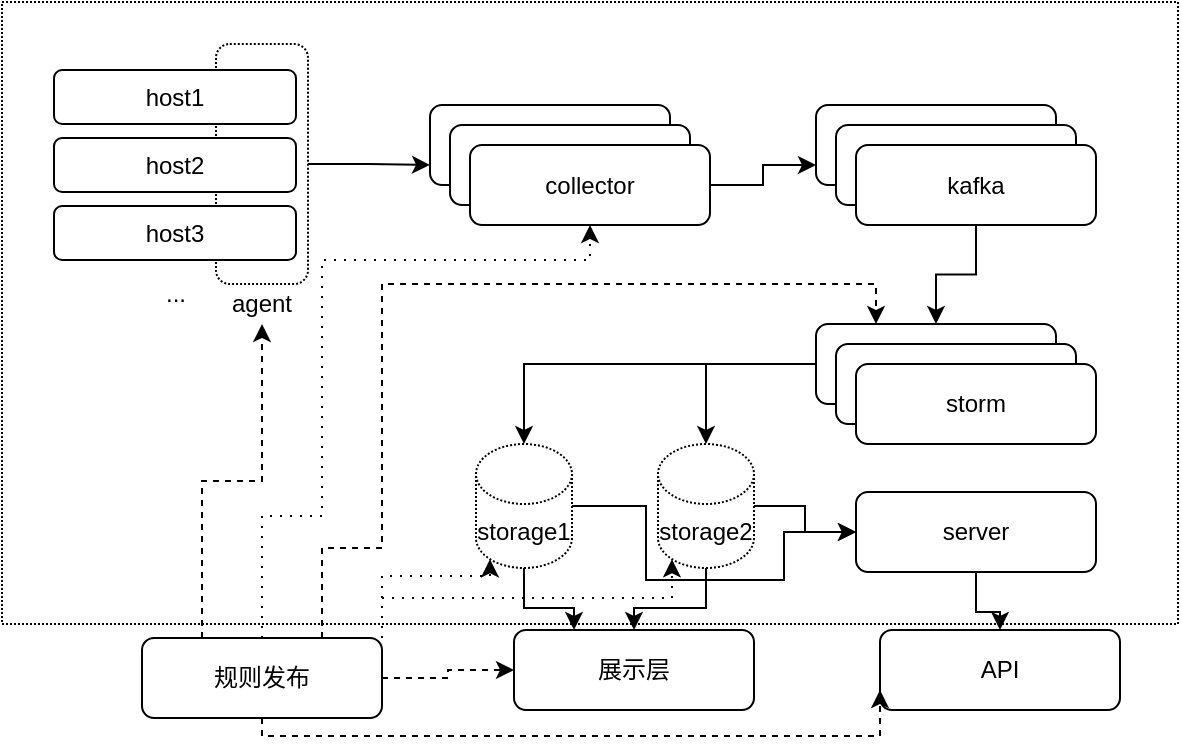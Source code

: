 <mxfile version="13.10.1" type="github">
  <diagram id="RqA7gkf1sfRdEyldcE1K" name="Page-1">
    <mxGraphModel dx="946" dy="557" grid="0" gridSize="10" guides="1" tooltips="1" connect="1" arrows="1" fold="1" page="1" pageScale="1" pageWidth="827" pageHeight="1169" math="0" shadow="0">
      <root>
        <mxCell id="0" />
        <mxCell id="1" parent="0" />
        <mxCell id="BtfTo6FAUonUfdYVLxbR-29" value="" style="rounded=0;whiteSpace=wrap;html=1;dashed=1;dashPattern=1 1;" vertex="1" parent="1">
          <mxGeometry x="19" y="100" width="588" height="311" as="geometry" />
        </mxCell>
        <mxCell id="BtfTo6FAUonUfdYVLxbR-17" style="edgeStyle=orthogonalEdgeStyle;rounded=0;orthogonalLoop=1;jettySize=auto;html=1;entryX=0;entryY=0.75;entryDx=0;entryDy=0;" edge="1" parent="1" source="BtfTo6FAUonUfdYVLxbR-7" target="BtfTo6FAUonUfdYVLxbR-5">
          <mxGeometry relative="1" as="geometry" />
        </mxCell>
        <mxCell id="BtfTo6FAUonUfdYVLxbR-7" value="" style="rounded=1;whiteSpace=wrap;html=1;dashed=1;dashPattern=1 1;" vertex="1" parent="1">
          <mxGeometry x="126" y="121" width="46" height="120" as="geometry" />
        </mxCell>
        <mxCell id="BtfTo6FAUonUfdYVLxbR-1" value="host1" style="rounded=1;whiteSpace=wrap;html=1;" vertex="1" parent="1">
          <mxGeometry x="45" y="134" width="121" height="27" as="geometry" />
        </mxCell>
        <mxCell id="BtfTo6FAUonUfdYVLxbR-2" value="host2" style="rounded=1;whiteSpace=wrap;html=1;" vertex="1" parent="1">
          <mxGeometry x="45" y="168" width="121" height="27" as="geometry" />
        </mxCell>
        <mxCell id="BtfTo6FAUonUfdYVLxbR-3" value="host3" style="rounded=1;whiteSpace=wrap;html=1;" vertex="1" parent="1">
          <mxGeometry x="45" y="202" width="121" height="27" as="geometry" />
        </mxCell>
        <mxCell id="BtfTo6FAUonUfdYVLxbR-4" value="..." style="text;html=1;strokeColor=none;fillColor=none;align=center;verticalAlign=middle;whiteSpace=wrap;rounded=0;" vertex="1" parent="1">
          <mxGeometry x="86" y="236" width="40" height="20" as="geometry" />
        </mxCell>
        <mxCell id="BtfTo6FAUonUfdYVLxbR-5" value="" style="rounded=1;whiteSpace=wrap;html=1;" vertex="1" parent="1">
          <mxGeometry x="233" y="151.5" width="120" height="40" as="geometry" />
        </mxCell>
        <mxCell id="BtfTo6FAUonUfdYVLxbR-8" value="agent" style="text;html=1;strokeColor=none;fillColor=none;align=center;verticalAlign=middle;whiteSpace=wrap;rounded=0;dashed=1;dashPattern=1 1;" vertex="1" parent="1">
          <mxGeometry x="129" y="241" width="40" height="20" as="geometry" />
        </mxCell>
        <mxCell id="BtfTo6FAUonUfdYVLxbR-9" value="" style="rounded=1;whiteSpace=wrap;html=1;" vertex="1" parent="1">
          <mxGeometry x="243" y="161.5" width="120" height="40" as="geometry" />
        </mxCell>
        <mxCell id="BtfTo6FAUonUfdYVLxbR-18" style="edgeStyle=orthogonalEdgeStyle;rounded=0;orthogonalLoop=1;jettySize=auto;html=1;entryX=0;entryY=0.75;entryDx=0;entryDy=0;" edge="1" parent="1" source="BtfTo6FAUonUfdYVLxbR-10" target="BtfTo6FAUonUfdYVLxbR-14">
          <mxGeometry relative="1" as="geometry" />
        </mxCell>
        <mxCell id="BtfTo6FAUonUfdYVLxbR-10" value="collector" style="rounded=1;whiteSpace=wrap;html=1;" vertex="1" parent="1">
          <mxGeometry x="253" y="171.5" width="120" height="40" as="geometry" />
        </mxCell>
        <mxCell id="BtfTo6FAUonUfdYVLxbR-14" value="" style="rounded=1;whiteSpace=wrap;html=1;" vertex="1" parent="1">
          <mxGeometry x="426" y="151.5" width="120" height="40" as="geometry" />
        </mxCell>
        <mxCell id="BtfTo6FAUonUfdYVLxbR-15" value="" style="rounded=1;whiteSpace=wrap;html=1;" vertex="1" parent="1">
          <mxGeometry x="436" y="161.5" width="120" height="40" as="geometry" />
        </mxCell>
        <mxCell id="BtfTo6FAUonUfdYVLxbR-23" style="edgeStyle=orthogonalEdgeStyle;rounded=0;orthogonalLoop=1;jettySize=auto;html=1;exitX=0.5;exitY=1;exitDx=0;exitDy=0;entryX=0.5;entryY=0;entryDx=0;entryDy=0;" edge="1" parent="1" source="BtfTo6FAUonUfdYVLxbR-16" target="BtfTo6FAUonUfdYVLxbR-20">
          <mxGeometry relative="1" as="geometry" />
        </mxCell>
        <mxCell id="BtfTo6FAUonUfdYVLxbR-16" value="kafka" style="rounded=1;whiteSpace=wrap;html=1;" vertex="1" parent="1">
          <mxGeometry x="446" y="171.5" width="120" height="40" as="geometry" />
        </mxCell>
        <mxCell id="BtfTo6FAUonUfdYVLxbR-26" style="edgeStyle=orthogonalEdgeStyle;rounded=0;orthogonalLoop=1;jettySize=auto;html=1;exitX=0;exitY=0.5;exitDx=0;exitDy=0;" edge="1" parent="1" source="BtfTo6FAUonUfdYVLxbR-20" target="BtfTo6FAUonUfdYVLxbR-24">
          <mxGeometry relative="1" as="geometry" />
        </mxCell>
        <mxCell id="BtfTo6FAUonUfdYVLxbR-28" style="edgeStyle=orthogonalEdgeStyle;rounded=0;orthogonalLoop=1;jettySize=auto;html=1;" edge="1" parent="1" source="BtfTo6FAUonUfdYVLxbR-20" target="BtfTo6FAUonUfdYVLxbR-25">
          <mxGeometry relative="1" as="geometry" />
        </mxCell>
        <mxCell id="BtfTo6FAUonUfdYVLxbR-20" value="" style="rounded=1;whiteSpace=wrap;html=1;" vertex="1" parent="1">
          <mxGeometry x="426" y="261" width="120" height="40" as="geometry" />
        </mxCell>
        <mxCell id="BtfTo6FAUonUfdYVLxbR-21" value="" style="rounded=1;whiteSpace=wrap;html=1;" vertex="1" parent="1">
          <mxGeometry x="436" y="271" width="120" height="40" as="geometry" />
        </mxCell>
        <mxCell id="BtfTo6FAUonUfdYVLxbR-22" value="storm" style="rounded=1;whiteSpace=wrap;html=1;" vertex="1" parent="1">
          <mxGeometry x="446" y="281" width="120" height="40" as="geometry" />
        </mxCell>
        <mxCell id="BtfTo6FAUonUfdYVLxbR-34" style="edgeStyle=orthogonalEdgeStyle;rounded=0;orthogonalLoop=1;jettySize=auto;html=1;entryX=0.25;entryY=0;entryDx=0;entryDy=0;" edge="1" parent="1" source="BtfTo6FAUonUfdYVLxbR-24" target="BtfTo6FAUonUfdYVLxbR-31">
          <mxGeometry relative="1" as="geometry" />
        </mxCell>
        <mxCell id="BtfTo6FAUonUfdYVLxbR-37" style="edgeStyle=orthogonalEdgeStyle;rounded=0;orthogonalLoop=1;jettySize=auto;html=1;entryX=0;entryY=0.5;entryDx=0;entryDy=0;" edge="1" parent="1" source="BtfTo6FAUonUfdYVLxbR-24" target="BtfTo6FAUonUfdYVLxbR-36">
          <mxGeometry relative="1" as="geometry">
            <Array as="points">
              <mxPoint x="341" y="352" />
              <mxPoint x="341" y="389" />
              <mxPoint x="410" y="389" />
              <mxPoint x="410" y="365" />
            </Array>
          </mxGeometry>
        </mxCell>
        <mxCell id="BtfTo6FAUonUfdYVLxbR-24" value="storage1" style="shape=cylinder3;whiteSpace=wrap;html=1;boundedLbl=1;backgroundOutline=1;size=15;dashed=1;dashPattern=1 1;" vertex="1" parent="1">
          <mxGeometry x="256" y="321" width="48" height="62" as="geometry" />
        </mxCell>
        <mxCell id="BtfTo6FAUonUfdYVLxbR-33" style="edgeStyle=orthogonalEdgeStyle;rounded=0;orthogonalLoop=1;jettySize=auto;html=1;entryX=0.5;entryY=0;entryDx=0;entryDy=0;" edge="1" parent="1" source="BtfTo6FAUonUfdYVLxbR-25" target="BtfTo6FAUonUfdYVLxbR-31">
          <mxGeometry relative="1" as="geometry" />
        </mxCell>
        <mxCell id="BtfTo6FAUonUfdYVLxbR-38" style="edgeStyle=orthogonalEdgeStyle;rounded=0;orthogonalLoop=1;jettySize=auto;html=1;entryX=0;entryY=0.5;entryDx=0;entryDy=0;" edge="1" parent="1" source="BtfTo6FAUonUfdYVLxbR-25" target="BtfTo6FAUonUfdYVLxbR-36">
          <mxGeometry relative="1" as="geometry" />
        </mxCell>
        <mxCell id="BtfTo6FAUonUfdYVLxbR-25" value="storage2" style="shape=cylinder3;whiteSpace=wrap;html=1;boundedLbl=1;backgroundOutline=1;size=15;dashed=1;dashPattern=1 1;" vertex="1" parent="1">
          <mxGeometry x="347" y="321" width="48" height="62" as="geometry" />
        </mxCell>
        <mxCell id="BtfTo6FAUonUfdYVLxbR-31" value="展示层" style="rounded=1;whiteSpace=wrap;html=1;" vertex="1" parent="1">
          <mxGeometry x="275" y="414" width="120" height="40" as="geometry" />
        </mxCell>
        <mxCell id="BtfTo6FAUonUfdYVLxbR-32" value="API" style="rounded=1;whiteSpace=wrap;html=1;" vertex="1" parent="1">
          <mxGeometry x="458" y="414" width="120" height="40" as="geometry" />
        </mxCell>
        <mxCell id="BtfTo6FAUonUfdYVLxbR-40" style="edgeStyle=orthogonalEdgeStyle;rounded=0;orthogonalLoop=1;jettySize=auto;html=1;entryX=0.5;entryY=0;entryDx=0;entryDy=0;" edge="1" parent="1" source="BtfTo6FAUonUfdYVLxbR-36" target="BtfTo6FAUonUfdYVLxbR-32">
          <mxGeometry relative="1" as="geometry" />
        </mxCell>
        <mxCell id="BtfTo6FAUonUfdYVLxbR-36" value="server" style="rounded=1;whiteSpace=wrap;html=1;" vertex="1" parent="1">
          <mxGeometry x="446" y="345" width="120" height="40" as="geometry" />
        </mxCell>
        <mxCell id="BtfTo6FAUonUfdYVLxbR-43" style="edgeStyle=orthogonalEdgeStyle;rounded=0;orthogonalLoop=1;jettySize=auto;html=1;dashed=1;exitX=0.25;exitY=0;exitDx=0;exitDy=0;" edge="1" parent="1" source="BtfTo6FAUonUfdYVLxbR-41" target="BtfTo6FAUonUfdYVLxbR-8">
          <mxGeometry relative="1" as="geometry" />
        </mxCell>
        <mxCell id="BtfTo6FAUonUfdYVLxbR-44" style="edgeStyle=orthogonalEdgeStyle;rounded=0;orthogonalLoop=1;jettySize=auto;html=1;entryX=0.5;entryY=1;entryDx=0;entryDy=0;dashed=1;exitX=0.5;exitY=0;exitDx=0;exitDy=0;dashPattern=1 4;" edge="1" parent="1" source="BtfTo6FAUonUfdYVLxbR-41" target="BtfTo6FAUonUfdYVLxbR-10">
          <mxGeometry relative="1" as="geometry">
            <Array as="points">
              <mxPoint x="149" y="357" />
              <mxPoint x="179" y="357" />
              <mxPoint x="179" y="229" />
              <mxPoint x="313" y="229" />
            </Array>
          </mxGeometry>
        </mxCell>
        <mxCell id="BtfTo6FAUonUfdYVLxbR-46" style="edgeStyle=orthogonalEdgeStyle;rounded=0;orthogonalLoop=1;jettySize=auto;html=1;entryX=0.25;entryY=0;entryDx=0;entryDy=0;dashed=1;exitX=0.75;exitY=0;exitDx=0;exitDy=0;" edge="1" parent="1" source="BtfTo6FAUonUfdYVLxbR-41" target="BtfTo6FAUonUfdYVLxbR-20">
          <mxGeometry relative="1" as="geometry">
            <Array as="points">
              <mxPoint x="179" y="373" />
              <mxPoint x="209" y="373" />
              <mxPoint x="209" y="241" />
              <mxPoint x="456" y="241" />
            </Array>
          </mxGeometry>
        </mxCell>
        <mxCell id="BtfTo6FAUonUfdYVLxbR-47" style="edgeStyle=orthogonalEdgeStyle;rounded=0;orthogonalLoop=1;jettySize=auto;html=1;entryX=0;entryY=0.5;entryDx=0;entryDy=0;dashed=1;" edge="1" parent="1" source="BtfTo6FAUonUfdYVLxbR-41" target="BtfTo6FAUonUfdYVLxbR-31">
          <mxGeometry relative="1" as="geometry" />
        </mxCell>
        <mxCell id="BtfTo6FAUonUfdYVLxbR-48" style="edgeStyle=orthogonalEdgeStyle;rounded=0;orthogonalLoop=1;jettySize=auto;html=1;exitX=1;exitY=0;exitDx=0;exitDy=0;entryX=0.145;entryY=1;entryDx=0;entryDy=-4.35;entryPerimeter=0;dashed=1;dashPattern=1 4;" edge="1" parent="1" source="BtfTo6FAUonUfdYVLxbR-41" target="BtfTo6FAUonUfdYVLxbR-24">
          <mxGeometry relative="1" as="geometry">
            <Array as="points">
              <mxPoint x="209" y="387" />
              <mxPoint x="263" y="387" />
            </Array>
          </mxGeometry>
        </mxCell>
        <mxCell id="BtfTo6FAUonUfdYVLxbR-49" style="edgeStyle=orthogonalEdgeStyle;rounded=0;orthogonalLoop=1;jettySize=auto;html=1;exitX=1;exitY=0;exitDx=0;exitDy=0;entryX=0.145;entryY=1;entryDx=0;entryDy=-4.35;entryPerimeter=0;dashed=1;dashPattern=1 4;" edge="1" parent="1" source="BtfTo6FAUonUfdYVLxbR-41" target="BtfTo6FAUonUfdYVLxbR-25">
          <mxGeometry relative="1" as="geometry">
            <Array as="points">
              <mxPoint x="209" y="398" />
              <mxPoint x="354" y="398" />
            </Array>
          </mxGeometry>
        </mxCell>
        <mxCell id="BtfTo6FAUonUfdYVLxbR-50" style="edgeStyle=orthogonalEdgeStyle;rounded=0;orthogonalLoop=1;jettySize=auto;html=1;entryX=0;entryY=0.75;entryDx=0;entryDy=0;dashed=1;" edge="1" parent="1" source="BtfTo6FAUonUfdYVLxbR-41" target="BtfTo6FAUonUfdYVLxbR-32">
          <mxGeometry relative="1" as="geometry">
            <Array as="points">
              <mxPoint x="149" y="467" />
              <mxPoint x="458" y="467" />
            </Array>
          </mxGeometry>
        </mxCell>
        <mxCell id="BtfTo6FAUonUfdYVLxbR-41" value="规则发布" style="rounded=1;whiteSpace=wrap;html=1;" vertex="1" parent="1">
          <mxGeometry x="89" y="418" width="120" height="40" as="geometry" />
        </mxCell>
      </root>
    </mxGraphModel>
  </diagram>
</mxfile>

